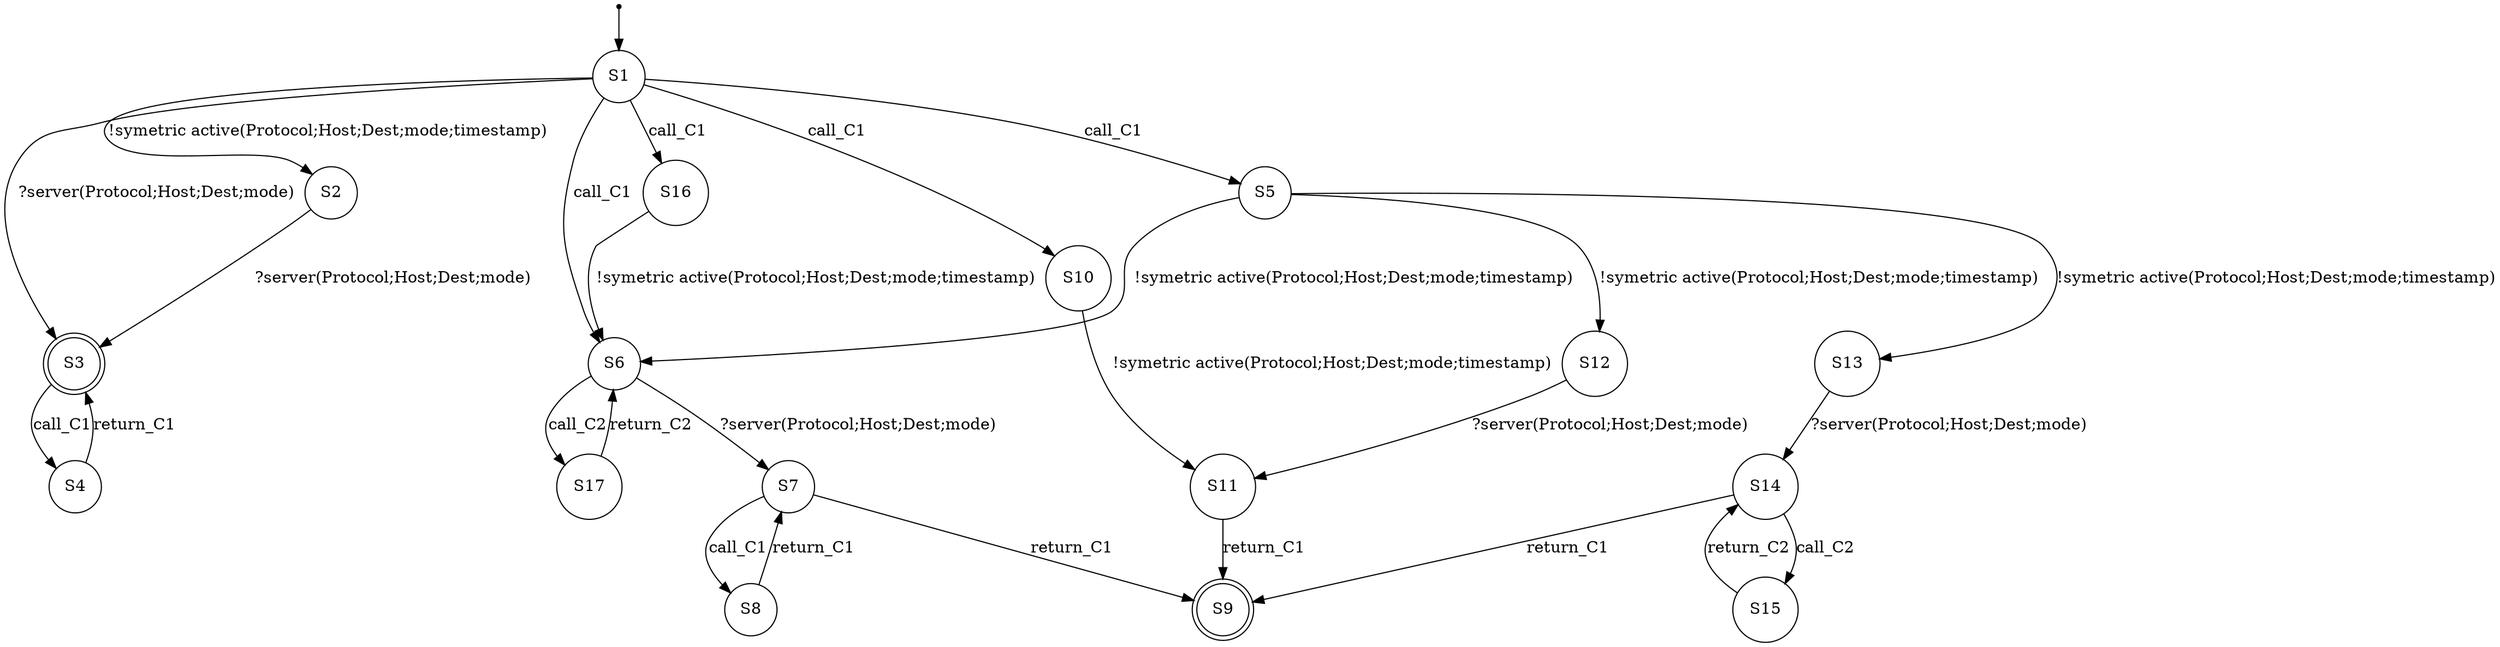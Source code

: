 digraph LTS {
S00[shape=point]
S1[label=S1,shape=circle];
S2[label=S2,shape=circle];
S3[label=S3,shape=doublecircle];
S4[label=S4,shape=circle];
S5[label=S5,shape=circle];
S6[label=S6,shape=circle];
S7[label=S7,shape=circle];
S8[label=S8,shape=circle];
S9[label=S9,shape=doublecircle];
S10[label=S10,shape=circle];
S11[label=S11,shape=circle];
S12[label=S12,shape=circle];
S13[label=S13,shape=circle];
S14[label=S14,shape=circle];
S15[label=S15,shape=circle];
S16[label=S16,shape=circle];
S17[label=S17,shape=circle];
S00 -> S1
S1 -> S2[label ="!symetric active(Protocol;Host;Dest;mode;timestamp)"];
S1 -> S3[label ="?server(Protocol;Host;Dest;mode)"];
S1 -> S5[label ="call_C1"];
S1 -> S6[label ="call_C1"];
S1 -> S10[label ="call_C1"];
S1 -> S16[label ="call_C1"];
S2 -> S3[label ="?server(Protocol;Host;Dest;mode)"];
S3 -> S4[label ="call_C1"];
S4 -> S3[label ="return_C1"];
S5 -> S6[label ="!symetric active(Protocol;Host;Dest;mode;timestamp)"];
S5 -> S12[label ="!symetric active(Protocol;Host;Dest;mode;timestamp)"];
S5 -> S13[label ="!symetric active(Protocol;Host;Dest;mode;timestamp)"];
S6 -> S7[label ="?server(Protocol;Host;Dest;mode)"];
S6 -> S17[label ="call_C2"];
S7 -> S8[label ="call_C1"];
S7 -> S9[label ="return_C1"];
S8 -> S7[label ="return_C1"];
S10 -> S11[label ="!symetric active(Protocol;Host;Dest;mode;timestamp)"];
S11 -> S9[label ="return_C1"];
S12 -> S11[label ="?server(Protocol;Host;Dest;mode)"];
S13 -> S14[label ="?server(Protocol;Host;Dest;mode)"];
S14 -> S9[label ="return_C1"];
S14 -> S15[label ="call_C2"];
S15 -> S14[label ="return_C2"];
S16 -> S6[label ="!symetric active(Protocol;Host;Dest;mode;timestamp)"];
S17 -> S6[label ="return_C2"];
}

